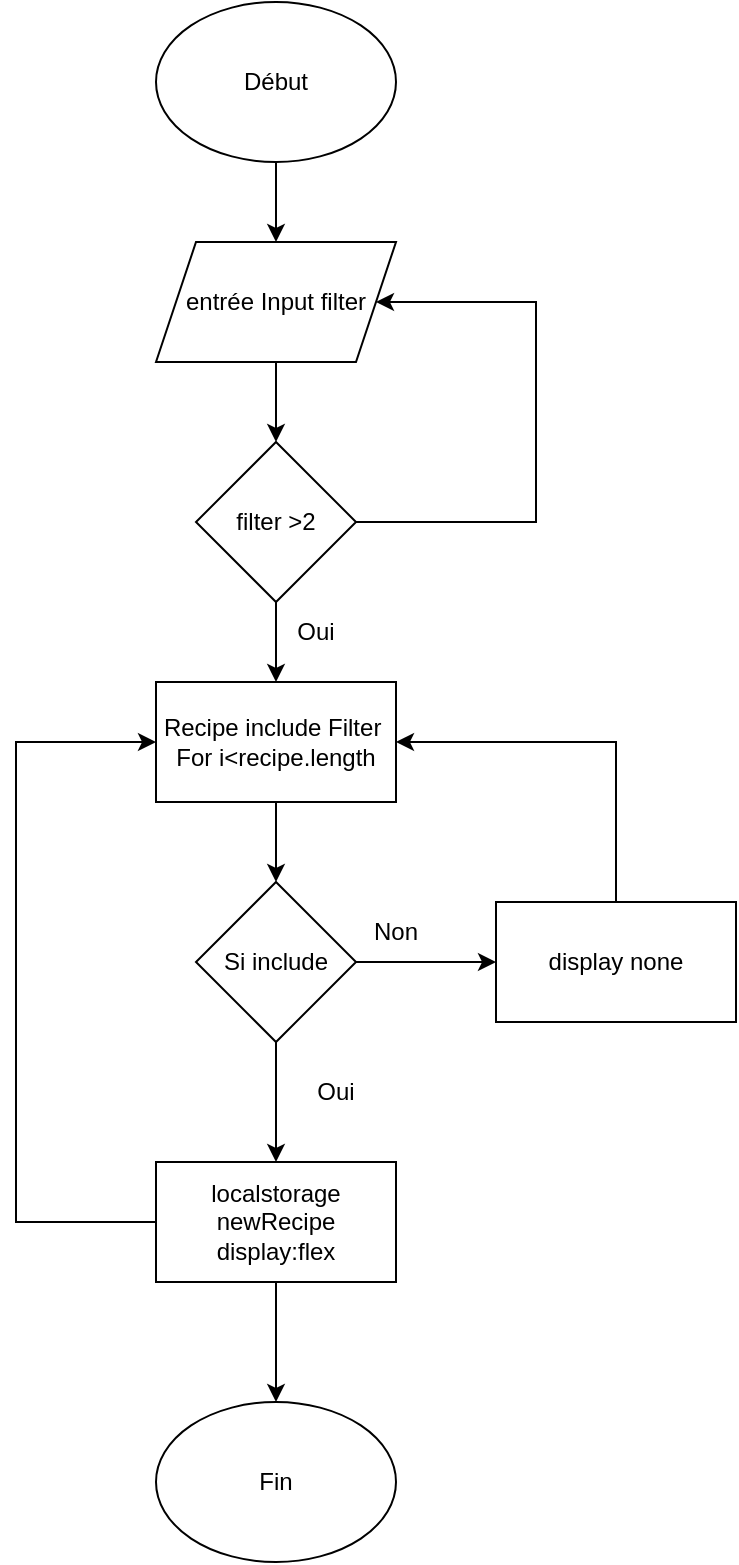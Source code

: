 <mxfile version="16.5.6" type="github">
  <diagram id="C5RBs43oDa-KdzZeNtuy" name="Page-1">
    <mxGraphModel dx="1422" dy="754" grid="1" gridSize="10" guides="1" tooltips="1" connect="1" arrows="1" fold="1" page="1" pageScale="1" pageWidth="827" pageHeight="1169" math="0" shadow="0">
      <root>
        <mxCell id="WIyWlLk6GJQsqaUBKTNV-0" />
        <mxCell id="WIyWlLk6GJQsqaUBKTNV-1" parent="WIyWlLk6GJQsqaUBKTNV-0" />
        <mxCell id="CqpYCaHZsHqNf3DfVWV_-0" value="Début" style="ellipse;whiteSpace=wrap;html=1;" vertex="1" parent="WIyWlLk6GJQsqaUBKTNV-1">
          <mxGeometry x="160" y="40" width="120" height="80" as="geometry" />
        </mxCell>
        <mxCell id="CqpYCaHZsHqNf3DfVWV_-1" value="entrée Input filter" style="shape=parallelogram;perimeter=parallelogramPerimeter;whiteSpace=wrap;html=1;fixedSize=1;" vertex="1" parent="WIyWlLk6GJQsqaUBKTNV-1">
          <mxGeometry x="160" y="160" width="120" height="60" as="geometry" />
        </mxCell>
        <mxCell id="CqpYCaHZsHqNf3DfVWV_-2" value="Recipe include Filter&amp;nbsp;&lt;br&gt;For i&amp;lt;recipe.length" style="rounded=0;whiteSpace=wrap;html=1;" vertex="1" parent="WIyWlLk6GJQsqaUBKTNV-1">
          <mxGeometry x="160" y="380" width="120" height="60" as="geometry" />
        </mxCell>
        <mxCell id="CqpYCaHZsHqNf3DfVWV_-3" value="filter &amp;gt;2" style="rhombus;whiteSpace=wrap;html=1;" vertex="1" parent="WIyWlLk6GJQsqaUBKTNV-1">
          <mxGeometry x="180" y="260" width="80" height="80" as="geometry" />
        </mxCell>
        <mxCell id="CqpYCaHZsHqNf3DfVWV_-6" value="Si include" style="rhombus;whiteSpace=wrap;html=1;" vertex="1" parent="WIyWlLk6GJQsqaUBKTNV-1">
          <mxGeometry x="180" y="480" width="80" height="80" as="geometry" />
        </mxCell>
        <mxCell id="CqpYCaHZsHqNf3DfVWV_-7" value="" style="endArrow=classic;html=1;rounded=0;exitX=0.5;exitY=1;exitDx=0;exitDy=0;" edge="1" parent="WIyWlLk6GJQsqaUBKTNV-1" source="CqpYCaHZsHqNf3DfVWV_-0" target="CqpYCaHZsHqNf3DfVWV_-1">
          <mxGeometry width="50" height="50" relative="1" as="geometry">
            <mxPoint x="390" y="400" as="sourcePoint" />
            <mxPoint x="440" y="350" as="targetPoint" />
          </mxGeometry>
        </mxCell>
        <mxCell id="CqpYCaHZsHqNf3DfVWV_-8" value="" style="endArrow=classic;html=1;rounded=0;exitX=0.5;exitY=1;exitDx=0;exitDy=0;" edge="1" parent="WIyWlLk6GJQsqaUBKTNV-1" source="CqpYCaHZsHqNf3DfVWV_-1" target="CqpYCaHZsHqNf3DfVWV_-3">
          <mxGeometry width="50" height="50" relative="1" as="geometry">
            <mxPoint x="390" y="400" as="sourcePoint" />
            <mxPoint x="440" y="350" as="targetPoint" />
          </mxGeometry>
        </mxCell>
        <mxCell id="CqpYCaHZsHqNf3DfVWV_-9" value="" style="endArrow=classic;html=1;rounded=0;exitX=0.5;exitY=1;exitDx=0;exitDy=0;entryX=0.5;entryY=0;entryDx=0;entryDy=0;" edge="1" parent="WIyWlLk6GJQsqaUBKTNV-1" source="CqpYCaHZsHqNf3DfVWV_-3" target="CqpYCaHZsHqNf3DfVWV_-2">
          <mxGeometry width="50" height="50" relative="1" as="geometry">
            <mxPoint x="390" y="400" as="sourcePoint" />
            <mxPoint x="440" y="350" as="targetPoint" />
          </mxGeometry>
        </mxCell>
        <mxCell id="CqpYCaHZsHqNf3DfVWV_-10" value="" style="endArrow=classic;html=1;rounded=0;exitX=0.5;exitY=1;exitDx=0;exitDy=0;entryX=0.5;entryY=0;entryDx=0;entryDy=0;" edge="1" parent="WIyWlLk6GJQsqaUBKTNV-1" source="CqpYCaHZsHqNf3DfVWV_-2" target="CqpYCaHZsHqNf3DfVWV_-6">
          <mxGeometry width="50" height="50" relative="1" as="geometry">
            <mxPoint x="390" y="400" as="sourcePoint" />
            <mxPoint x="440" y="350" as="targetPoint" />
          </mxGeometry>
        </mxCell>
        <mxCell id="CqpYCaHZsHqNf3DfVWV_-11" value="" style="endArrow=classic;html=1;rounded=0;exitX=1;exitY=0.5;exitDx=0;exitDy=0;" edge="1" parent="WIyWlLk6GJQsqaUBKTNV-1" source="CqpYCaHZsHqNf3DfVWV_-3" target="CqpYCaHZsHqNf3DfVWV_-1">
          <mxGeometry width="50" height="50" relative="1" as="geometry">
            <mxPoint x="390" y="400" as="sourcePoint" />
            <mxPoint x="350" y="130" as="targetPoint" />
            <Array as="points">
              <mxPoint x="350" y="300" />
              <mxPoint x="350" y="190" />
            </Array>
          </mxGeometry>
        </mxCell>
        <mxCell id="CqpYCaHZsHqNf3DfVWV_-12" value="Oui" style="text;html=1;strokeColor=none;fillColor=none;align=center;verticalAlign=middle;whiteSpace=wrap;rounded=0;" vertex="1" parent="WIyWlLk6GJQsqaUBKTNV-1">
          <mxGeometry x="210" y="340" width="60" height="30" as="geometry" />
        </mxCell>
        <mxCell id="CqpYCaHZsHqNf3DfVWV_-13" value="Non" style="text;html=1;strokeColor=none;fillColor=none;align=center;verticalAlign=middle;whiteSpace=wrap;rounded=0;" vertex="1" parent="WIyWlLk6GJQsqaUBKTNV-1">
          <mxGeometry x="250" y="490" width="60" height="30" as="geometry" />
        </mxCell>
        <mxCell id="CqpYCaHZsHqNf3DfVWV_-14" value="" style="endArrow=classic;html=1;rounded=0;exitX=0.5;exitY=1;exitDx=0;exitDy=0;" edge="1" parent="WIyWlLk6GJQsqaUBKTNV-1" source="CqpYCaHZsHqNf3DfVWV_-6" target="CqpYCaHZsHqNf3DfVWV_-15">
          <mxGeometry width="50" height="50" relative="1" as="geometry">
            <mxPoint x="390" y="400" as="sourcePoint" />
            <mxPoint x="440" y="350" as="targetPoint" />
          </mxGeometry>
        </mxCell>
        <mxCell id="CqpYCaHZsHqNf3DfVWV_-15" value="localstorage newRecipe&lt;br&gt;display:flex" style="rounded=0;whiteSpace=wrap;html=1;" vertex="1" parent="WIyWlLk6GJQsqaUBKTNV-1">
          <mxGeometry x="160" y="620" width="120" height="60" as="geometry" />
        </mxCell>
        <mxCell id="CqpYCaHZsHqNf3DfVWV_-18" value="Oui" style="text;html=1;strokeColor=none;fillColor=none;align=center;verticalAlign=middle;whiteSpace=wrap;rounded=0;" vertex="1" parent="WIyWlLk6GJQsqaUBKTNV-1">
          <mxGeometry x="220" y="570" width="60" height="30" as="geometry" />
        </mxCell>
        <mxCell id="CqpYCaHZsHqNf3DfVWV_-20" value="" style="endArrow=classic;html=1;rounded=0;exitX=1;exitY=0.5;exitDx=0;exitDy=0;" edge="1" parent="WIyWlLk6GJQsqaUBKTNV-1" source="CqpYCaHZsHqNf3DfVWV_-6" target="CqpYCaHZsHqNf3DfVWV_-21">
          <mxGeometry width="50" height="50" relative="1" as="geometry">
            <mxPoint x="390" y="390" as="sourcePoint" />
            <mxPoint x="440" y="340" as="targetPoint" />
          </mxGeometry>
        </mxCell>
        <mxCell id="CqpYCaHZsHqNf3DfVWV_-21" value="display none" style="rounded=0;whiteSpace=wrap;html=1;" vertex="1" parent="WIyWlLk6GJQsqaUBKTNV-1">
          <mxGeometry x="330" y="490" width="120" height="60" as="geometry" />
        </mxCell>
        <mxCell id="CqpYCaHZsHqNf3DfVWV_-22" value="" style="endArrow=classic;html=1;rounded=0;exitX=0;exitY=0.5;exitDx=0;exitDy=0;entryX=0;entryY=0.5;entryDx=0;entryDy=0;" edge="1" parent="WIyWlLk6GJQsqaUBKTNV-1" source="CqpYCaHZsHqNf3DfVWV_-15" target="CqpYCaHZsHqNf3DfVWV_-2">
          <mxGeometry width="50" height="50" relative="1" as="geometry">
            <mxPoint x="70" y="650" as="sourcePoint" />
            <mxPoint x="90" y="170" as="targetPoint" />
            <Array as="points">
              <mxPoint x="90" y="650" />
              <mxPoint x="90" y="410" />
            </Array>
          </mxGeometry>
        </mxCell>
        <mxCell id="CqpYCaHZsHqNf3DfVWV_-23" value="Fin" style="ellipse;whiteSpace=wrap;html=1;" vertex="1" parent="WIyWlLk6GJQsqaUBKTNV-1">
          <mxGeometry x="160" y="740" width="120" height="80" as="geometry" />
        </mxCell>
        <mxCell id="CqpYCaHZsHqNf3DfVWV_-24" value="" style="endArrow=classic;html=1;rounded=0;exitX=0.5;exitY=1;exitDx=0;exitDy=0;entryX=0.5;entryY=0;entryDx=0;entryDy=0;" edge="1" parent="WIyWlLk6GJQsqaUBKTNV-1" source="CqpYCaHZsHqNf3DfVWV_-15" target="CqpYCaHZsHqNf3DfVWV_-23">
          <mxGeometry width="50" height="50" relative="1" as="geometry">
            <mxPoint x="290" y="720" as="sourcePoint" />
            <mxPoint x="340" y="670" as="targetPoint" />
          </mxGeometry>
        </mxCell>
        <mxCell id="CqpYCaHZsHqNf3DfVWV_-25" value="" style="endArrow=classic;html=1;rounded=0;entryX=1;entryY=0.5;entryDx=0;entryDy=0;" edge="1" parent="WIyWlLk6GJQsqaUBKTNV-1" target="CqpYCaHZsHqNf3DfVWV_-2">
          <mxGeometry width="50" height="50" relative="1" as="geometry">
            <mxPoint x="390" y="490" as="sourcePoint" />
            <mxPoint x="390" y="300" as="targetPoint" />
            <Array as="points">
              <mxPoint x="390" y="410" />
            </Array>
          </mxGeometry>
        </mxCell>
      </root>
    </mxGraphModel>
  </diagram>
</mxfile>
